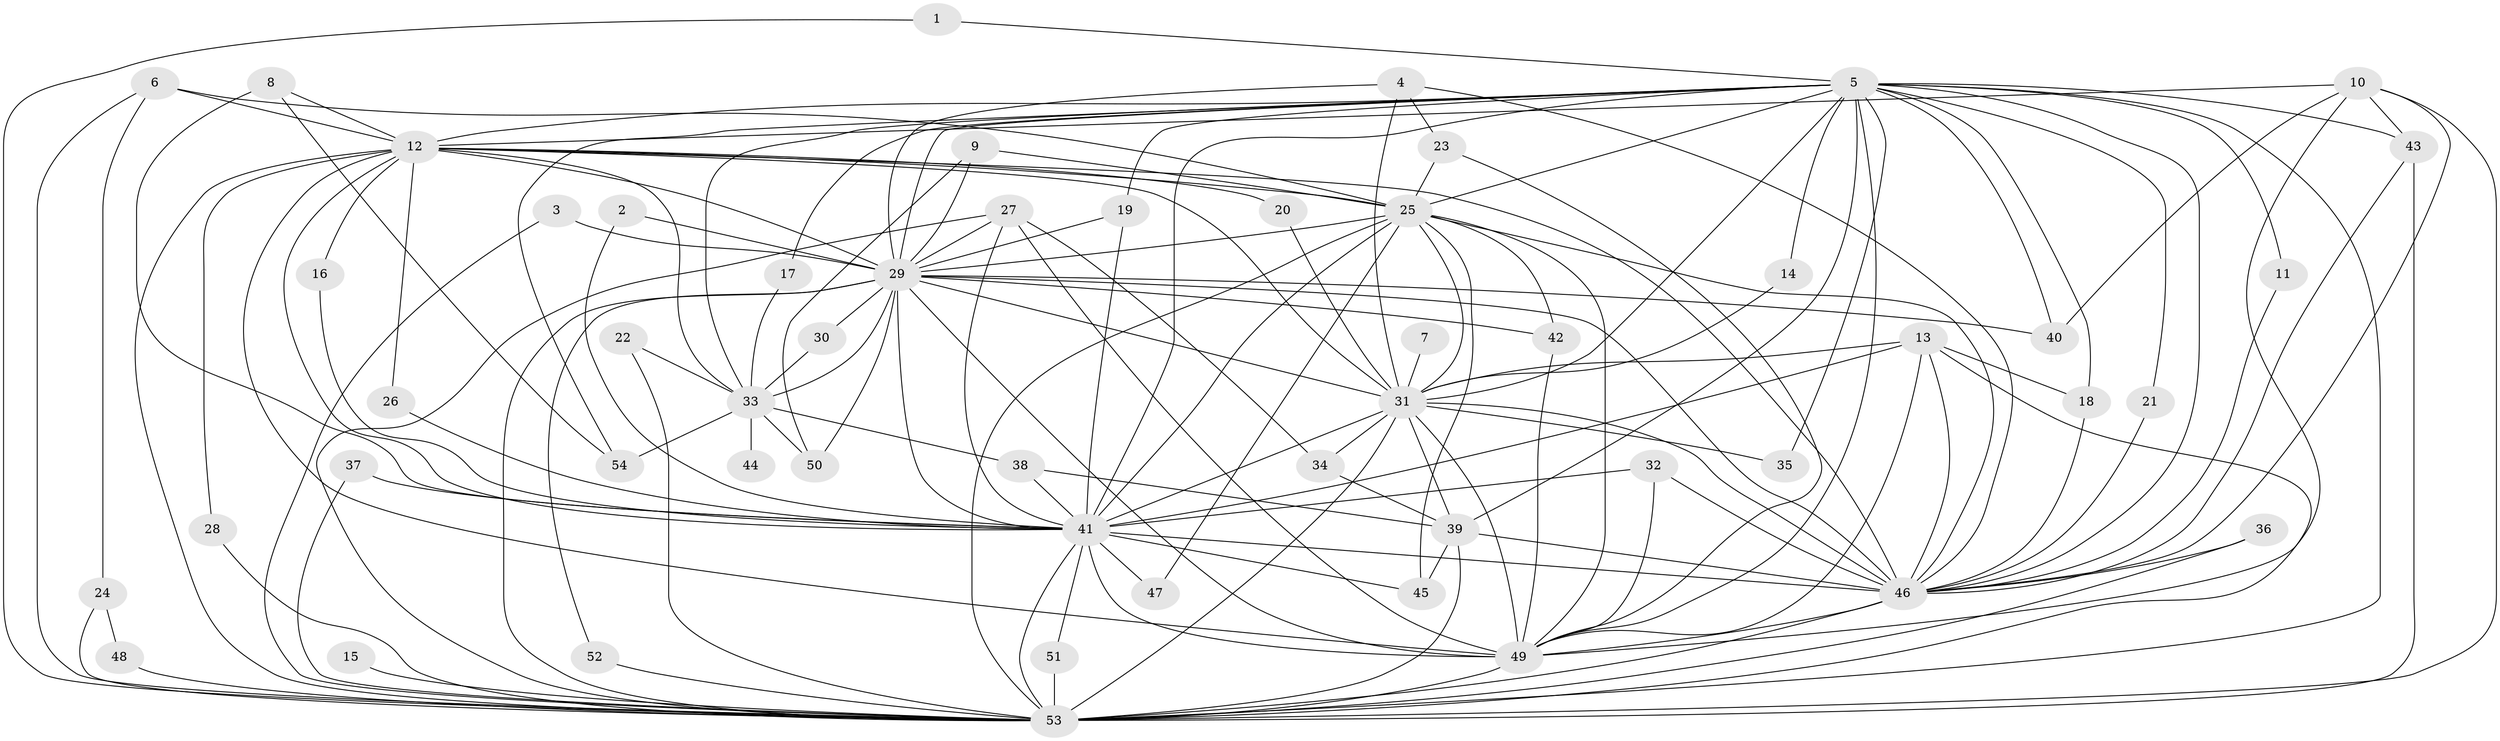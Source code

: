 // original degree distribution, {20: 0.009259259259259259, 24: 0.018518518518518517, 19: 0.009259259259259259, 26: 0.018518518518518517, 33: 0.009259259259259259, 18: 0.018518518518518517, 22: 0.009259259259259259, 2: 0.5925925925925926, 6: 0.009259259259259259, 3: 0.23148148148148148, 5: 0.027777777777777776, 4: 0.037037037037037035, 12: 0.009259259259259259}
// Generated by graph-tools (version 1.1) at 2025/01/03/09/25 03:01:32]
// undirected, 54 vertices, 148 edges
graph export_dot {
graph [start="1"]
  node [color=gray90,style=filled];
  1;
  2;
  3;
  4;
  5;
  6;
  7;
  8;
  9;
  10;
  11;
  12;
  13;
  14;
  15;
  16;
  17;
  18;
  19;
  20;
  21;
  22;
  23;
  24;
  25;
  26;
  27;
  28;
  29;
  30;
  31;
  32;
  33;
  34;
  35;
  36;
  37;
  38;
  39;
  40;
  41;
  42;
  43;
  44;
  45;
  46;
  47;
  48;
  49;
  50;
  51;
  52;
  53;
  54;
  1 -- 5 [weight=1.0];
  1 -- 53 [weight=1.0];
  2 -- 29 [weight=1.0];
  2 -- 41 [weight=1.0];
  3 -- 29 [weight=1.0];
  3 -- 53 [weight=1.0];
  4 -- 23 [weight=1.0];
  4 -- 29 [weight=1.0];
  4 -- 31 [weight=1.0];
  4 -- 46 [weight=1.0];
  5 -- 11 [weight=1.0];
  5 -- 12 [weight=1.0];
  5 -- 14 [weight=1.0];
  5 -- 17 [weight=1.0];
  5 -- 18 [weight=1.0];
  5 -- 19 [weight=1.0];
  5 -- 21 [weight=1.0];
  5 -- 25 [weight=1.0];
  5 -- 29 [weight=1.0];
  5 -- 31 [weight=1.0];
  5 -- 33 [weight=1.0];
  5 -- 35 [weight=1.0];
  5 -- 39 [weight=1.0];
  5 -- 40 [weight=1.0];
  5 -- 41 [weight=2.0];
  5 -- 43 [weight=2.0];
  5 -- 46 [weight=1.0];
  5 -- 49 [weight=1.0];
  5 -- 53 [weight=4.0];
  5 -- 54 [weight=1.0];
  6 -- 12 [weight=1.0];
  6 -- 24 [weight=1.0];
  6 -- 25 [weight=1.0];
  6 -- 53 [weight=1.0];
  7 -- 31 [weight=1.0];
  8 -- 12 [weight=1.0];
  8 -- 41 [weight=1.0];
  8 -- 54 [weight=1.0];
  9 -- 25 [weight=1.0];
  9 -- 29 [weight=1.0];
  9 -- 50 [weight=1.0];
  10 -- 12 [weight=1.0];
  10 -- 40 [weight=1.0];
  10 -- 43 [weight=1.0];
  10 -- 46 [weight=1.0];
  10 -- 49 [weight=1.0];
  10 -- 53 [weight=1.0];
  11 -- 46 [weight=1.0];
  12 -- 16 [weight=1.0];
  12 -- 20 [weight=2.0];
  12 -- 25 [weight=1.0];
  12 -- 26 [weight=1.0];
  12 -- 28 [weight=2.0];
  12 -- 29 [weight=2.0];
  12 -- 31 [weight=1.0];
  12 -- 33 [weight=1.0];
  12 -- 41 [weight=1.0];
  12 -- 46 [weight=2.0];
  12 -- 49 [weight=2.0];
  12 -- 53 [weight=2.0];
  13 -- 18 [weight=1.0];
  13 -- 31 [weight=1.0];
  13 -- 41 [weight=1.0];
  13 -- 46 [weight=1.0];
  13 -- 49 [weight=1.0];
  13 -- 53 [weight=1.0];
  14 -- 31 [weight=1.0];
  15 -- 53 [weight=1.0];
  16 -- 41 [weight=1.0];
  17 -- 33 [weight=1.0];
  18 -- 46 [weight=1.0];
  19 -- 29 [weight=1.0];
  19 -- 41 [weight=1.0];
  20 -- 31 [weight=1.0];
  21 -- 46 [weight=1.0];
  22 -- 33 [weight=1.0];
  22 -- 53 [weight=1.0];
  23 -- 25 [weight=1.0];
  23 -- 49 [weight=1.0];
  24 -- 48 [weight=1.0];
  24 -- 53 [weight=1.0];
  25 -- 29 [weight=1.0];
  25 -- 31 [weight=1.0];
  25 -- 41 [weight=2.0];
  25 -- 42 [weight=1.0];
  25 -- 45 [weight=1.0];
  25 -- 46 [weight=1.0];
  25 -- 47 [weight=1.0];
  25 -- 49 [weight=2.0];
  25 -- 53 [weight=2.0];
  26 -- 41 [weight=1.0];
  27 -- 29 [weight=1.0];
  27 -- 34 [weight=1.0];
  27 -- 41 [weight=1.0];
  27 -- 49 [weight=1.0];
  27 -- 53 [weight=1.0];
  28 -- 53 [weight=2.0];
  29 -- 30 [weight=1.0];
  29 -- 31 [weight=1.0];
  29 -- 33 [weight=2.0];
  29 -- 40 [weight=1.0];
  29 -- 41 [weight=1.0];
  29 -- 42 [weight=1.0];
  29 -- 46 [weight=1.0];
  29 -- 49 [weight=1.0];
  29 -- 50 [weight=1.0];
  29 -- 52 [weight=1.0];
  29 -- 53 [weight=3.0];
  30 -- 33 [weight=1.0];
  31 -- 34 [weight=1.0];
  31 -- 35 [weight=1.0];
  31 -- 39 [weight=1.0];
  31 -- 41 [weight=1.0];
  31 -- 46 [weight=2.0];
  31 -- 49 [weight=2.0];
  31 -- 53 [weight=3.0];
  32 -- 41 [weight=1.0];
  32 -- 46 [weight=1.0];
  32 -- 49 [weight=1.0];
  33 -- 38 [weight=1.0];
  33 -- 44 [weight=1.0];
  33 -- 50 [weight=1.0];
  33 -- 54 [weight=1.0];
  34 -- 39 [weight=1.0];
  36 -- 46 [weight=1.0];
  36 -- 53 [weight=2.0];
  37 -- 41 [weight=1.0];
  37 -- 53 [weight=1.0];
  38 -- 39 [weight=1.0];
  38 -- 41 [weight=1.0];
  39 -- 45 [weight=1.0];
  39 -- 46 [weight=1.0];
  39 -- 53 [weight=2.0];
  41 -- 45 [weight=2.0];
  41 -- 46 [weight=2.0];
  41 -- 47 [weight=1.0];
  41 -- 49 [weight=1.0];
  41 -- 51 [weight=1.0];
  41 -- 53 [weight=2.0];
  42 -- 49 [weight=1.0];
  43 -- 46 [weight=1.0];
  43 -- 53 [weight=1.0];
  46 -- 49 [weight=1.0];
  46 -- 53 [weight=4.0];
  48 -- 53 [weight=1.0];
  49 -- 53 [weight=3.0];
  51 -- 53 [weight=1.0];
  52 -- 53 [weight=1.0];
}
